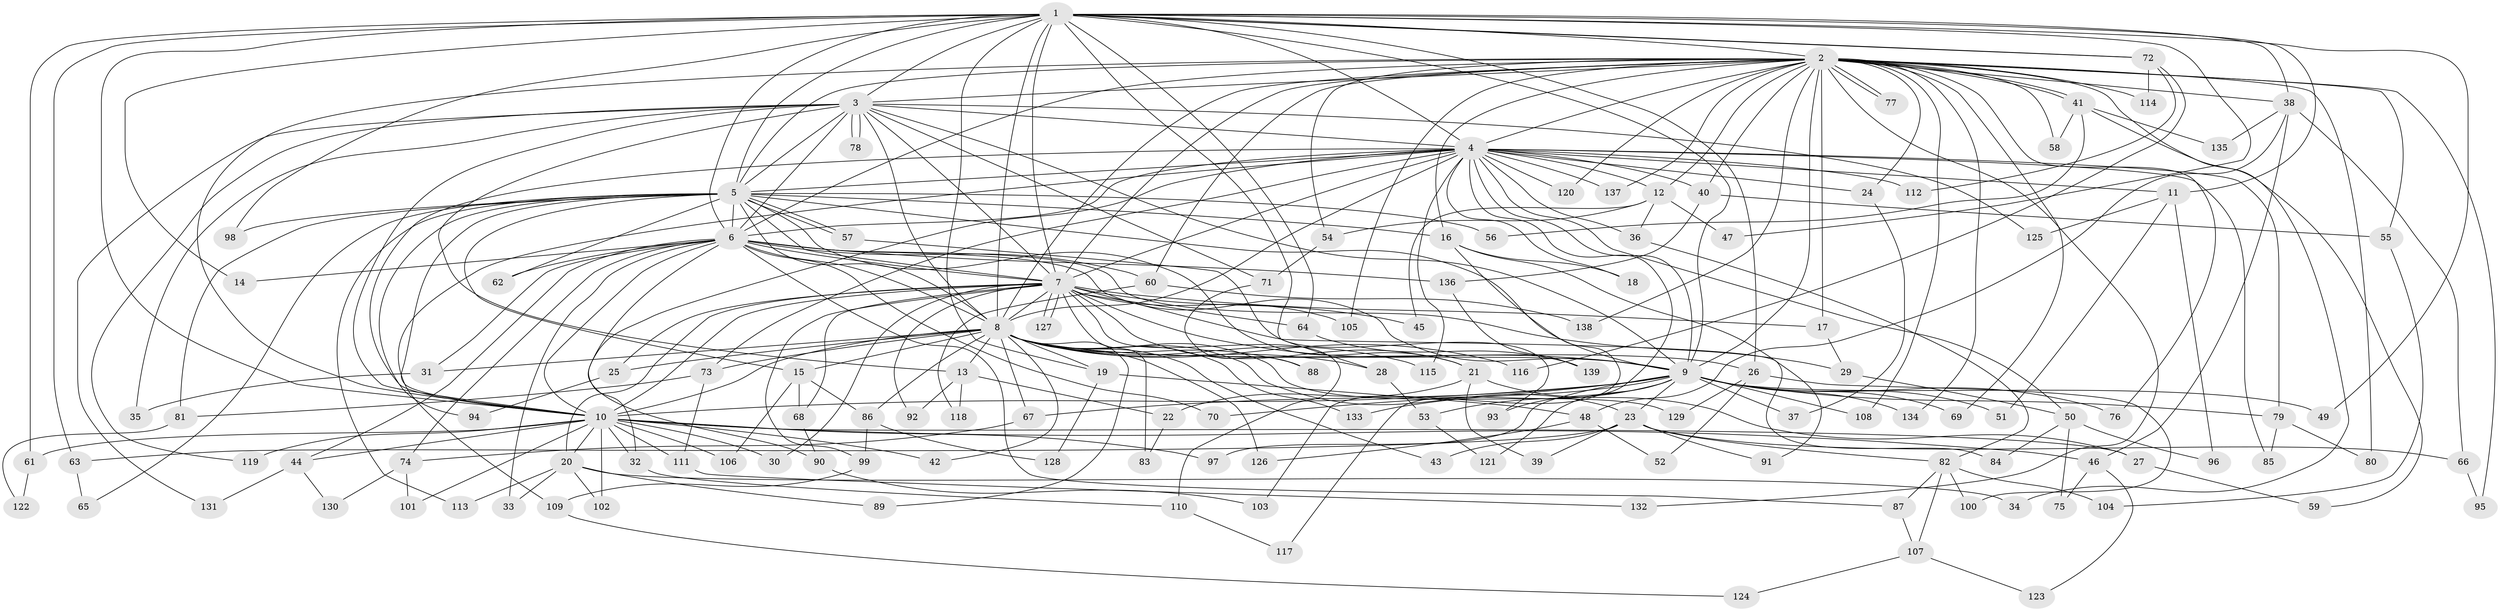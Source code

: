 // Generated by graph-tools (version 1.1) at 2025/13/03/09/25 04:13:57]
// undirected, 139 vertices, 303 edges
graph export_dot {
graph [start="1"]
  node [color=gray90,style=filled];
  1;
  2;
  3;
  4;
  5;
  6;
  7;
  8;
  9;
  10;
  11;
  12;
  13;
  14;
  15;
  16;
  17;
  18;
  19;
  20;
  21;
  22;
  23;
  24;
  25;
  26;
  27;
  28;
  29;
  30;
  31;
  32;
  33;
  34;
  35;
  36;
  37;
  38;
  39;
  40;
  41;
  42;
  43;
  44;
  45;
  46;
  47;
  48;
  49;
  50;
  51;
  52;
  53;
  54;
  55;
  56;
  57;
  58;
  59;
  60;
  61;
  62;
  63;
  64;
  65;
  66;
  67;
  68;
  69;
  70;
  71;
  72;
  73;
  74;
  75;
  76;
  77;
  78;
  79;
  80;
  81;
  82;
  83;
  84;
  85;
  86;
  87;
  88;
  89;
  90;
  91;
  92;
  93;
  94;
  95;
  96;
  97;
  98;
  99;
  100;
  101;
  102;
  103;
  104;
  105;
  106;
  107;
  108;
  109;
  110;
  111;
  112;
  113;
  114;
  115;
  116;
  117;
  118;
  119;
  120;
  121;
  122;
  123;
  124;
  125;
  126;
  127;
  128;
  129;
  130;
  131;
  132;
  133;
  134;
  135;
  136;
  137;
  138;
  139;
  1 -- 2;
  1 -- 3;
  1 -- 4;
  1 -- 5;
  1 -- 6;
  1 -- 7;
  1 -- 8;
  1 -- 9;
  1 -- 10;
  1 -- 11;
  1 -- 14;
  1 -- 19;
  1 -- 26;
  1 -- 28;
  1 -- 38;
  1 -- 47;
  1 -- 49;
  1 -- 61;
  1 -- 63;
  1 -- 64;
  1 -- 72;
  1 -- 72;
  1 -- 98;
  2 -- 3;
  2 -- 4;
  2 -- 5;
  2 -- 6;
  2 -- 7;
  2 -- 8;
  2 -- 9;
  2 -- 10;
  2 -- 12;
  2 -- 16;
  2 -- 17;
  2 -- 24;
  2 -- 34;
  2 -- 38;
  2 -- 40;
  2 -- 41;
  2 -- 41;
  2 -- 54;
  2 -- 55;
  2 -- 58;
  2 -- 60;
  2 -- 69;
  2 -- 76;
  2 -- 77;
  2 -- 77;
  2 -- 80;
  2 -- 95;
  2 -- 105;
  2 -- 108;
  2 -- 114;
  2 -- 120;
  2 -- 132;
  2 -- 134;
  2 -- 137;
  2 -- 138;
  3 -- 4;
  3 -- 5;
  3 -- 6;
  3 -- 7;
  3 -- 8;
  3 -- 9;
  3 -- 10;
  3 -- 13;
  3 -- 35;
  3 -- 71;
  3 -- 78;
  3 -- 78;
  3 -- 119;
  3 -- 125;
  3 -- 131;
  4 -- 5;
  4 -- 6;
  4 -- 7;
  4 -- 8;
  4 -- 9;
  4 -- 10;
  4 -- 11;
  4 -- 12;
  4 -- 18;
  4 -- 24;
  4 -- 32;
  4 -- 36;
  4 -- 40;
  4 -- 50;
  4 -- 73;
  4 -- 79;
  4 -- 85;
  4 -- 109;
  4 -- 112;
  4 -- 115;
  4 -- 117;
  4 -- 120;
  4 -- 137;
  5 -- 6;
  5 -- 7;
  5 -- 8;
  5 -- 9;
  5 -- 10;
  5 -- 15;
  5 -- 16;
  5 -- 21;
  5 -- 56;
  5 -- 57;
  5 -- 57;
  5 -- 62;
  5 -- 65;
  5 -- 81;
  5 -- 94;
  5 -- 98;
  5 -- 113;
  6 -- 7;
  6 -- 8;
  6 -- 9;
  6 -- 10;
  6 -- 14;
  6 -- 29;
  6 -- 31;
  6 -- 33;
  6 -- 44;
  6 -- 60;
  6 -- 62;
  6 -- 70;
  6 -- 74;
  6 -- 87;
  6 -- 90;
  6 -- 136;
  7 -- 8;
  7 -- 9;
  7 -- 10;
  7 -- 17;
  7 -- 20;
  7 -- 21;
  7 -- 25;
  7 -- 30;
  7 -- 45;
  7 -- 64;
  7 -- 68;
  7 -- 83;
  7 -- 84;
  7 -- 92;
  7 -- 99;
  7 -- 105;
  7 -- 110;
  7 -- 127;
  7 -- 127;
  8 -- 9;
  8 -- 10;
  8 -- 13;
  8 -- 15;
  8 -- 19;
  8 -- 23;
  8 -- 25;
  8 -- 26;
  8 -- 28;
  8 -- 31;
  8 -- 42;
  8 -- 43;
  8 -- 67;
  8 -- 73;
  8 -- 86;
  8 -- 88;
  8 -- 89;
  8 -- 115;
  8 -- 116;
  8 -- 126;
  8 -- 129;
  8 -- 133;
  9 -- 10;
  9 -- 23;
  9 -- 37;
  9 -- 49;
  9 -- 51;
  9 -- 53;
  9 -- 67;
  9 -- 69;
  9 -- 70;
  9 -- 76;
  9 -- 79;
  9 -- 93;
  9 -- 97;
  9 -- 108;
  9 -- 121;
  9 -- 133;
  9 -- 134;
  10 -- 20;
  10 -- 27;
  10 -- 30;
  10 -- 32;
  10 -- 42;
  10 -- 44;
  10 -- 46;
  10 -- 61;
  10 -- 97;
  10 -- 101;
  10 -- 102;
  10 -- 106;
  10 -- 111;
  10 -- 119;
  11 -- 51;
  11 -- 96;
  11 -- 125;
  12 -- 36;
  12 -- 45;
  12 -- 47;
  12 -- 54;
  13 -- 22;
  13 -- 92;
  13 -- 118;
  15 -- 68;
  15 -- 86;
  15 -- 106;
  16 -- 18;
  16 -- 91;
  16 -- 103;
  17 -- 29;
  19 -- 48;
  19 -- 128;
  20 -- 33;
  20 -- 34;
  20 -- 89;
  20 -- 102;
  20 -- 113;
  21 -- 22;
  21 -- 27;
  21 -- 39;
  22 -- 83;
  23 -- 39;
  23 -- 43;
  23 -- 63;
  23 -- 66;
  23 -- 82;
  23 -- 91;
  24 -- 37;
  25 -- 94;
  26 -- 52;
  26 -- 100;
  26 -- 129;
  27 -- 59;
  28 -- 53;
  29 -- 50;
  31 -- 35;
  32 -- 110;
  36 -- 82;
  38 -- 46;
  38 -- 48;
  38 -- 66;
  38 -- 135;
  40 -- 55;
  40 -- 136;
  41 -- 56;
  41 -- 58;
  41 -- 59;
  41 -- 135;
  44 -- 130;
  44 -- 131;
  46 -- 75;
  46 -- 123;
  48 -- 52;
  48 -- 126;
  50 -- 75;
  50 -- 84;
  50 -- 96;
  53 -- 121;
  54 -- 71;
  55 -- 104;
  57 -- 93;
  60 -- 118;
  60 -- 138;
  61 -- 122;
  63 -- 65;
  64 -- 139;
  66 -- 95;
  67 -- 74;
  68 -- 90;
  71 -- 88;
  72 -- 112;
  72 -- 114;
  72 -- 116;
  73 -- 81;
  73 -- 111;
  74 -- 101;
  74 -- 130;
  79 -- 80;
  79 -- 85;
  81 -- 122;
  82 -- 87;
  82 -- 100;
  82 -- 104;
  82 -- 107;
  86 -- 99;
  86 -- 128;
  87 -- 107;
  90 -- 103;
  99 -- 109;
  107 -- 123;
  107 -- 124;
  109 -- 124;
  110 -- 117;
  111 -- 132;
  136 -- 139;
}
